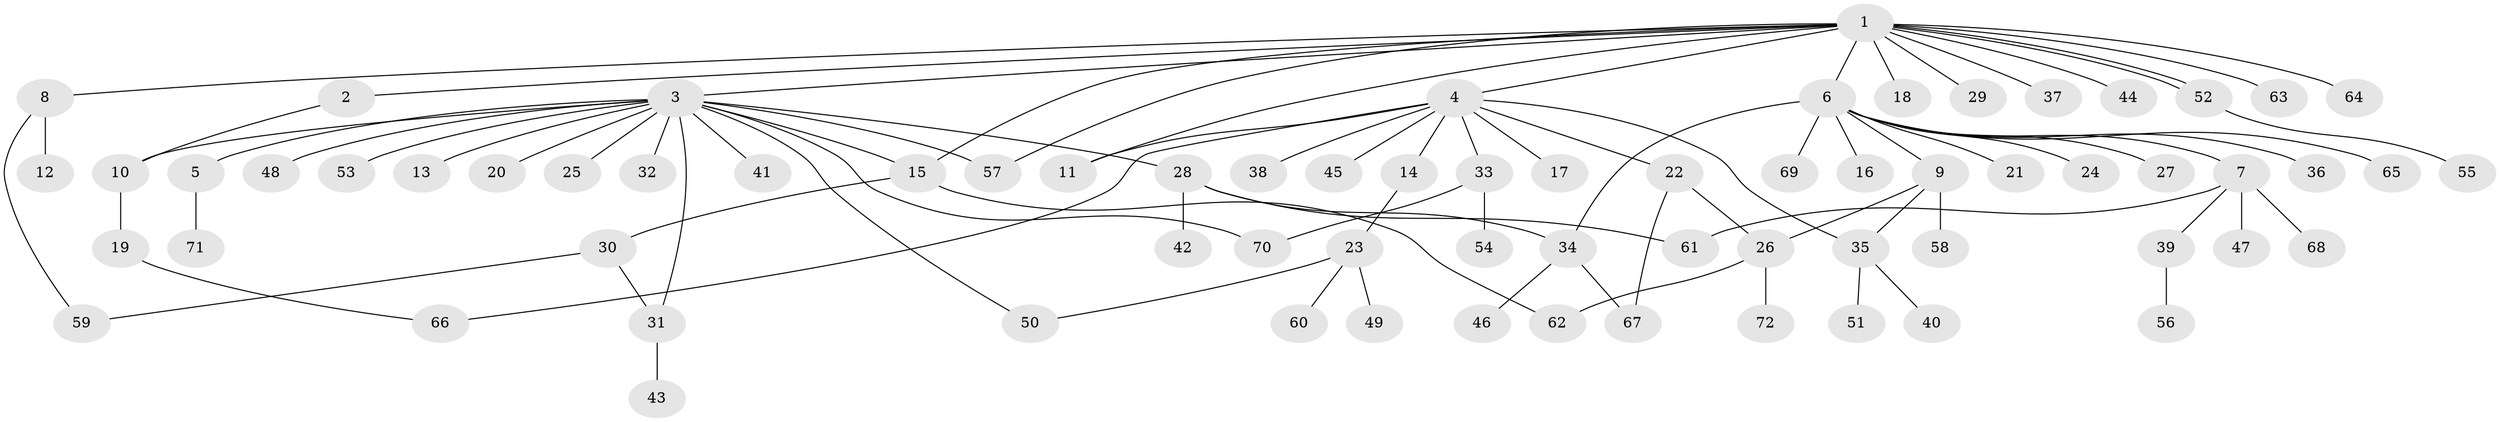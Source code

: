 // Generated by graph-tools (version 1.1) at 2025/14/03/09/25 04:14:39]
// undirected, 72 vertices, 87 edges
graph export_dot {
graph [start="1"]
  node [color=gray90,style=filled];
  1;
  2;
  3;
  4;
  5;
  6;
  7;
  8;
  9;
  10;
  11;
  12;
  13;
  14;
  15;
  16;
  17;
  18;
  19;
  20;
  21;
  22;
  23;
  24;
  25;
  26;
  27;
  28;
  29;
  30;
  31;
  32;
  33;
  34;
  35;
  36;
  37;
  38;
  39;
  40;
  41;
  42;
  43;
  44;
  45;
  46;
  47;
  48;
  49;
  50;
  51;
  52;
  53;
  54;
  55;
  56;
  57;
  58;
  59;
  60;
  61;
  62;
  63;
  64;
  65;
  66;
  67;
  68;
  69;
  70;
  71;
  72;
  1 -- 2;
  1 -- 3;
  1 -- 4;
  1 -- 6;
  1 -- 8;
  1 -- 11;
  1 -- 15;
  1 -- 18;
  1 -- 29;
  1 -- 37;
  1 -- 44;
  1 -- 52;
  1 -- 52;
  1 -- 57;
  1 -- 63;
  1 -- 64;
  2 -- 10;
  3 -- 5;
  3 -- 10;
  3 -- 13;
  3 -- 15;
  3 -- 20;
  3 -- 25;
  3 -- 28;
  3 -- 31;
  3 -- 32;
  3 -- 41;
  3 -- 48;
  3 -- 50;
  3 -- 53;
  3 -- 57;
  3 -- 70;
  4 -- 11;
  4 -- 14;
  4 -- 17;
  4 -- 22;
  4 -- 33;
  4 -- 35;
  4 -- 38;
  4 -- 45;
  4 -- 66;
  5 -- 71;
  6 -- 7;
  6 -- 9;
  6 -- 16;
  6 -- 21;
  6 -- 24;
  6 -- 27;
  6 -- 34;
  6 -- 36;
  6 -- 65;
  6 -- 69;
  7 -- 39;
  7 -- 47;
  7 -- 61;
  7 -- 68;
  8 -- 12;
  8 -- 59;
  9 -- 26;
  9 -- 35;
  9 -- 58;
  10 -- 19;
  14 -- 23;
  15 -- 30;
  15 -- 62;
  19 -- 66;
  22 -- 26;
  22 -- 67;
  23 -- 49;
  23 -- 50;
  23 -- 60;
  26 -- 62;
  26 -- 72;
  28 -- 34;
  28 -- 42;
  28 -- 61;
  30 -- 31;
  30 -- 59;
  31 -- 43;
  33 -- 54;
  33 -- 70;
  34 -- 46;
  34 -- 67;
  35 -- 40;
  35 -- 51;
  39 -- 56;
  52 -- 55;
}

